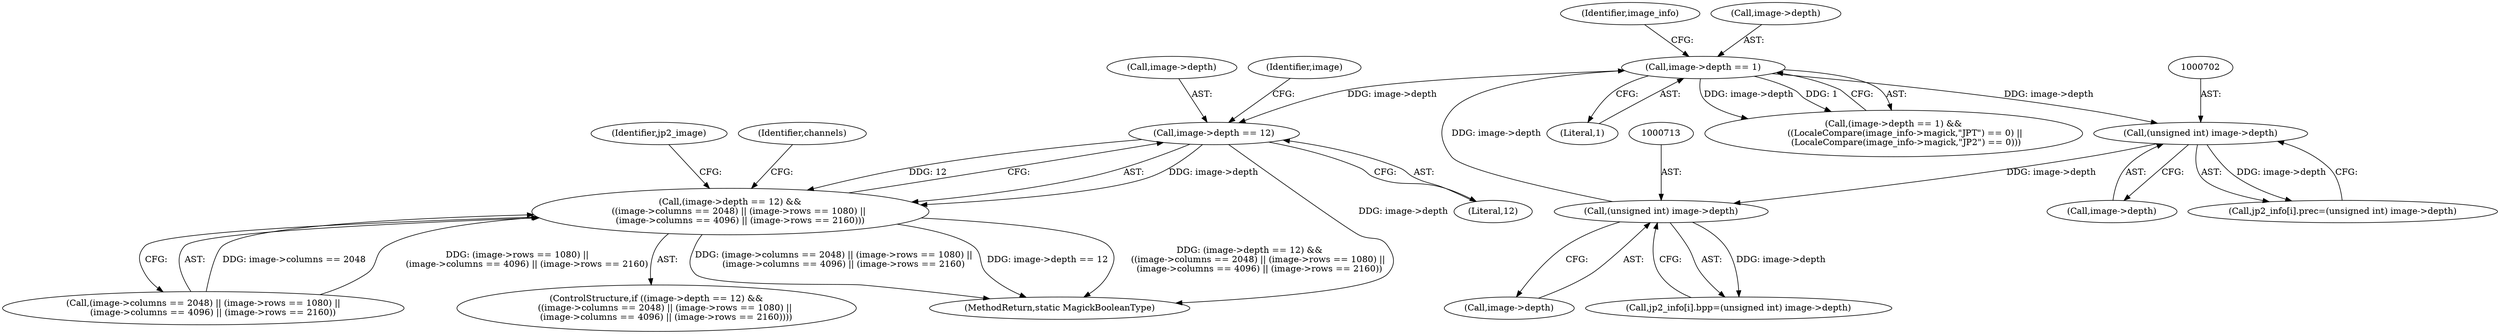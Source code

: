 digraph "0_ImageMagick_3d5ac8c20846871f1eb3068b65f93da7cd33bfd0_0@pointer" {
"1000876" [label="(Call,image->depth == 12)"];
"1000719" [label="(Call,image->depth == 1)"];
"1000712" [label="(Call,(unsigned int) image->depth)"];
"1000701" [label="(Call,(unsigned int) image->depth)"];
"1000875" [label="(Call,(image->depth == 12) &&\n      ((image->columns == 2048) || (image->rows == 1080) ||\n       (image->columns == 4096) || (image->rows == 2160)))"];
"1000718" [label="(Call,(image->depth == 1) &&\n        ((LocaleCompare(image_info->magick,\"JPT\") == 0) ||\n         (LocaleCompare(image_info->magick,\"JP2\") == 0)))"];
"1000695" [label="(Call,jp2_info[i].prec=(unsigned int) image->depth)"];
"1000703" [label="(Call,image->depth)"];
"1000876" [label="(Call,image->depth == 12)"];
"1000723" [label="(Literal,1)"];
"1000875" [label="(Call,(image->depth == 12) &&\n      ((image->columns == 2048) || (image->rows == 1080) ||\n       (image->columns == 4096) || (image->rows == 2160)))"];
"1000880" [label="(Literal,12)"];
"1000910" [label="(Identifier,channels)"];
"1000884" [label="(Identifier,image)"];
"1001297" [label="(MethodReturn,static MagickBooleanType)"];
"1000905" [label="(Identifier,jp2_image)"];
"1000728" [label="(Identifier,image_info)"];
"1000720" [label="(Call,image->depth)"];
"1000714" [label="(Call,image->depth)"];
"1000701" [label="(Call,(unsigned int) image->depth)"];
"1000719" [label="(Call,image->depth == 1)"];
"1000706" [label="(Call,jp2_info[i].bpp=(unsigned int) image->depth)"];
"1000881" [label="(Call,(image->columns == 2048) || (image->rows == 1080) ||\n       (image->columns == 4096) || (image->rows == 2160))"];
"1000712" [label="(Call,(unsigned int) image->depth)"];
"1000877" [label="(Call,image->depth)"];
"1000874" [label="(ControlStructure,if ((image->depth == 12) &&\n      ((image->columns == 2048) || (image->rows == 1080) ||\n       (image->columns == 4096) || (image->rows == 2160))))"];
"1000876" -> "1000875"  [label="AST: "];
"1000876" -> "1000880"  [label="CFG: "];
"1000877" -> "1000876"  [label="AST: "];
"1000880" -> "1000876"  [label="AST: "];
"1000884" -> "1000876"  [label="CFG: "];
"1000875" -> "1000876"  [label="CFG: "];
"1000876" -> "1001297"  [label="DDG: image->depth"];
"1000876" -> "1000875"  [label="DDG: image->depth"];
"1000876" -> "1000875"  [label="DDG: 12"];
"1000719" -> "1000876"  [label="DDG: image->depth"];
"1000719" -> "1000718"  [label="AST: "];
"1000719" -> "1000723"  [label="CFG: "];
"1000720" -> "1000719"  [label="AST: "];
"1000723" -> "1000719"  [label="AST: "];
"1000728" -> "1000719"  [label="CFG: "];
"1000718" -> "1000719"  [label="CFG: "];
"1000719" -> "1000701"  [label="DDG: image->depth"];
"1000719" -> "1000718"  [label="DDG: image->depth"];
"1000719" -> "1000718"  [label="DDG: 1"];
"1000712" -> "1000719"  [label="DDG: image->depth"];
"1000712" -> "1000706"  [label="AST: "];
"1000712" -> "1000714"  [label="CFG: "];
"1000713" -> "1000712"  [label="AST: "];
"1000714" -> "1000712"  [label="AST: "];
"1000706" -> "1000712"  [label="CFG: "];
"1000712" -> "1000706"  [label="DDG: image->depth"];
"1000701" -> "1000712"  [label="DDG: image->depth"];
"1000701" -> "1000695"  [label="AST: "];
"1000701" -> "1000703"  [label="CFG: "];
"1000702" -> "1000701"  [label="AST: "];
"1000703" -> "1000701"  [label="AST: "];
"1000695" -> "1000701"  [label="CFG: "];
"1000701" -> "1000695"  [label="DDG: image->depth"];
"1000875" -> "1000874"  [label="AST: "];
"1000875" -> "1000881"  [label="CFG: "];
"1000881" -> "1000875"  [label="AST: "];
"1000905" -> "1000875"  [label="CFG: "];
"1000910" -> "1000875"  [label="CFG: "];
"1000875" -> "1001297"  [label="DDG: (image->columns == 2048) || (image->rows == 1080) ||\n       (image->columns == 4096) || (image->rows == 2160)"];
"1000875" -> "1001297"  [label="DDG: image->depth == 12"];
"1000875" -> "1001297"  [label="DDG: (image->depth == 12) &&\n      ((image->columns == 2048) || (image->rows == 1080) ||\n       (image->columns == 4096) || (image->rows == 2160))"];
"1000881" -> "1000875"  [label="DDG: image->columns == 2048"];
"1000881" -> "1000875"  [label="DDG: (image->rows == 1080) ||\n       (image->columns == 4096) || (image->rows == 2160)"];
}
